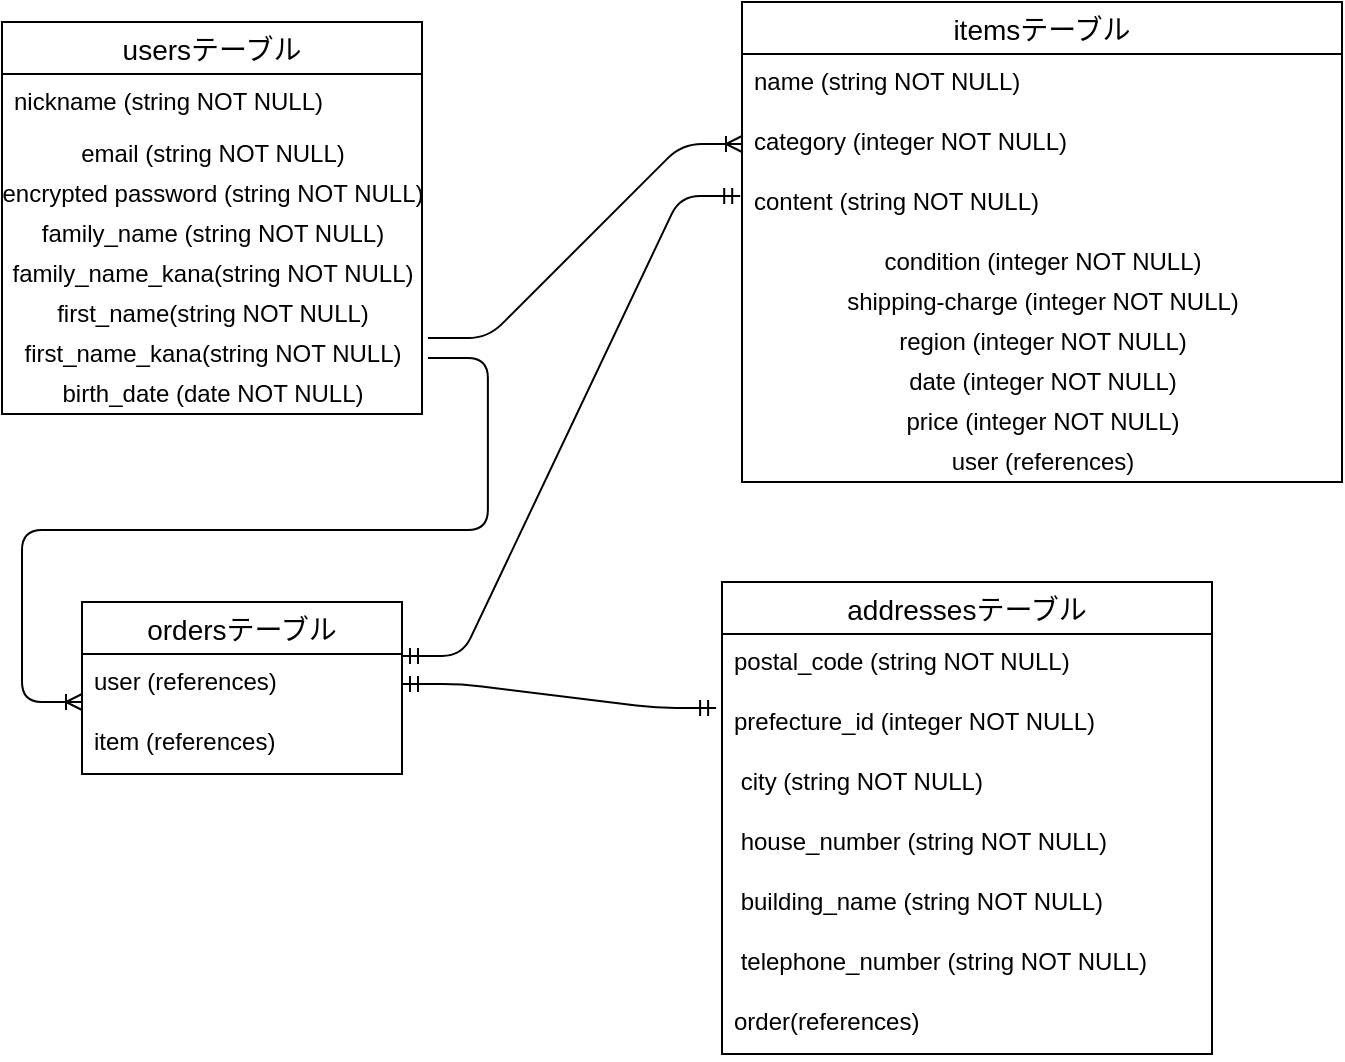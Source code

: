<mxfile>
    <diagram id="tEHMPJROxT0DVK9UIJLK" name="ページ1">
        <mxGraphModel dx="1795" dy="680" grid="1" gridSize="10" guides="1" tooltips="1" connect="1" arrows="0" fold="1" page="1" pageScale="1" pageWidth="827" pageHeight="1169" math="0" shadow="0">
            <root>
                <mxCell id="0"/>
                <mxCell id="1" parent="0"/>
                <mxCell id="20" value="usersテーブル" style="swimlane;fontStyle=0;childLayout=stackLayout;horizontal=1;startSize=26;horizontalStack=0;resizeParent=1;resizeParentMax=0;resizeLast=0;collapsible=1;marginBottom=0;align=center;fontSize=14;" parent="1" vertex="1">
                    <mxGeometry x="-810" y="30" width="210" height="196" as="geometry"/>
                </mxCell>
                <mxCell id="22" value="nickname (string NOT NULL)" style="text;strokeColor=none;fillColor=none;spacingLeft=4;spacingRight=4;overflow=hidden;rotatable=0;points=[[0,0.5],[1,0.5]];portConstraint=eastwest;fontSize=12;" parent="20" vertex="1">
                    <mxGeometry y="26" width="210" height="30" as="geometry"/>
                </mxCell>
                <mxCell id="PVqDGqIh_cQyaRlKdATP-35" value="email (string NOT NULL)" style="text;html=1;resizable=0;autosize=1;align=center;verticalAlign=middle;points=[];fillColor=none;strokeColor=none;rounded=0;" parent="20" vertex="1">
                    <mxGeometry y="56" width="210" height="20" as="geometry"/>
                </mxCell>
                <mxCell id="PVqDGqIh_cQyaRlKdATP-25" value="encrypted password (string NOT NULL)" style="text;html=1;resizable=0;autosize=1;align=center;verticalAlign=middle;points=[];fillColor=none;strokeColor=none;rounded=0;" parent="20" vertex="1">
                    <mxGeometry y="76" width="210" height="20" as="geometry"/>
                </mxCell>
                <mxCell id="PVqDGqIh_cQyaRlKdATP-28" value="family_name (string NOT NULL)" style="text;html=1;resizable=0;autosize=1;align=center;verticalAlign=middle;points=[];fillColor=none;strokeColor=none;rounded=0;" parent="20" vertex="1">
                    <mxGeometry y="96" width="210" height="20" as="geometry"/>
                </mxCell>
                <mxCell id="PVqDGqIh_cQyaRlKdATP-29" value="family_name_kana(string NOT NULL)" style="text;html=1;resizable=0;autosize=1;align=center;verticalAlign=middle;points=[];fillColor=none;strokeColor=none;rounded=0;" parent="20" vertex="1">
                    <mxGeometry y="116" width="210" height="20" as="geometry"/>
                </mxCell>
                <mxCell id="PVqDGqIh_cQyaRlKdATP-30" value="first_name(string NOT NULL)" style="text;html=1;resizable=0;autosize=1;align=center;verticalAlign=middle;points=[];fillColor=none;strokeColor=none;rounded=0;" parent="20" vertex="1">
                    <mxGeometry y="136" width="210" height="20" as="geometry"/>
                </mxCell>
                <mxCell id="PVqDGqIh_cQyaRlKdATP-31" value="first_name_kana(string NOT NULL)" style="text;html=1;resizable=0;autosize=1;align=center;verticalAlign=middle;points=[];fillColor=none;strokeColor=none;rounded=0;" parent="20" vertex="1">
                    <mxGeometry y="156" width="210" height="20" as="geometry"/>
                </mxCell>
                <mxCell id="PVqDGqIh_cQyaRlKdATP-32" value="birth_date (date NOT NULL)" style="text;html=1;resizable=0;autosize=1;align=center;verticalAlign=middle;points=[];fillColor=none;strokeColor=none;rounded=0;" parent="20" vertex="1">
                    <mxGeometry y="176" width="210" height="20" as="geometry"/>
                </mxCell>
                <mxCell id="PVqDGqIh_cQyaRlKdATP-37" value="itemsテーブル" style="swimlane;fontStyle=0;childLayout=stackLayout;horizontal=1;startSize=26;horizontalStack=0;resizeParent=1;resizeParentMax=0;resizeLast=0;collapsible=1;marginBottom=0;align=center;fontSize=14;" parent="1" vertex="1">
                    <mxGeometry x="-440" y="20" width="300" height="240" as="geometry">
                        <mxRectangle x="-450" y="30" width="120" height="26" as="alternateBounds"/>
                    </mxGeometry>
                </mxCell>
                <mxCell id="PVqDGqIh_cQyaRlKdATP-38" value="name (string NOT NULL)" style="text;strokeColor=none;fillColor=none;spacingLeft=4;spacingRight=4;overflow=hidden;rotatable=0;points=[[0,0.5],[1,0.5]];portConstraint=eastwest;fontSize=12;" parent="PVqDGqIh_cQyaRlKdATP-37" vertex="1">
                    <mxGeometry y="26" width="300" height="30" as="geometry"/>
                </mxCell>
                <mxCell id="PVqDGqIh_cQyaRlKdATP-40" value="category (integer NOT NULL)" style="text;strokeColor=none;fillColor=none;spacingLeft=4;spacingRight=4;overflow=hidden;rotatable=0;points=[[0,0.5],[1,0.5]];portConstraint=eastwest;fontSize=12;" parent="PVqDGqIh_cQyaRlKdATP-37" vertex="1">
                    <mxGeometry y="56" width="300" height="30" as="geometry"/>
                </mxCell>
                <mxCell id="PVqDGqIh_cQyaRlKdATP-39" value="content (string NOT NULL)" style="text;strokeColor=none;fillColor=none;spacingLeft=4;spacingRight=4;overflow=hidden;rotatable=0;points=[[0,0.5],[1,0.5]];portConstraint=eastwest;fontSize=12;" parent="PVqDGqIh_cQyaRlKdATP-37" vertex="1">
                    <mxGeometry y="86" width="300" height="34" as="geometry"/>
                </mxCell>
                <mxCell id="PVqDGqIh_cQyaRlKdATP-36" value="condition (integer NOT NULL)" style="text;html=1;resizable=0;autosize=1;align=center;verticalAlign=middle;points=[];fillColor=none;strokeColor=none;rounded=0;" parent="PVqDGqIh_cQyaRlKdATP-37" vertex="1">
                    <mxGeometry y="120" width="300" height="20" as="geometry"/>
                </mxCell>
                <mxCell id="PVqDGqIh_cQyaRlKdATP-44" value="shipping-charge (integer NOT NULL)" style="text;html=1;resizable=0;autosize=1;align=center;verticalAlign=middle;points=[];fillColor=none;strokeColor=none;rounded=0;" parent="PVqDGqIh_cQyaRlKdATP-37" vertex="1">
                    <mxGeometry y="140" width="300" height="20" as="geometry"/>
                </mxCell>
                <mxCell id="PVqDGqIh_cQyaRlKdATP-45" value="region (integer NOT NULL)" style="text;html=1;resizable=0;autosize=1;align=center;verticalAlign=middle;points=[];fillColor=none;strokeColor=none;rounded=0;" parent="PVqDGqIh_cQyaRlKdATP-37" vertex="1">
                    <mxGeometry y="160" width="300" height="20" as="geometry"/>
                </mxCell>
                <mxCell id="PVqDGqIh_cQyaRlKdATP-46" value="date (integer NOT NULL)" style="text;html=1;resizable=0;autosize=1;align=center;verticalAlign=middle;points=[];fillColor=none;strokeColor=none;rounded=0;" parent="PVqDGqIh_cQyaRlKdATP-37" vertex="1">
                    <mxGeometry y="180" width="300" height="20" as="geometry"/>
                </mxCell>
                <mxCell id="PVqDGqIh_cQyaRlKdATP-47" value="price (integer NOT NULL)" style="text;html=1;resizable=0;autosize=1;align=center;verticalAlign=middle;points=[];fillColor=none;strokeColor=none;rounded=0;" parent="PVqDGqIh_cQyaRlKdATP-37" vertex="1">
                    <mxGeometry y="200" width="300" height="20" as="geometry"/>
                </mxCell>
                <mxCell id="PVqDGqIh_cQyaRlKdATP-48" value="user (references)" style="text;html=1;resizable=0;autosize=1;align=center;verticalAlign=middle;points=[];fillColor=none;strokeColor=none;rounded=0;" parent="PVqDGqIh_cQyaRlKdATP-37" vertex="1">
                    <mxGeometry y="220" width="300" height="20" as="geometry"/>
                </mxCell>
                <mxCell id="PVqDGqIh_cQyaRlKdATP-49" value="ordersテーブル" style="swimlane;fontStyle=0;childLayout=stackLayout;horizontal=1;startSize=26;horizontalStack=0;resizeParent=1;resizeParentMax=0;resizeLast=0;collapsible=1;marginBottom=0;align=center;fontSize=14;" parent="1" vertex="1">
                    <mxGeometry x="-770" y="320" width="160" height="86" as="geometry"/>
                </mxCell>
                <mxCell id="PVqDGqIh_cQyaRlKdATP-50" value="user (references)" style="text;strokeColor=none;fillColor=none;spacingLeft=4;spacingRight=4;overflow=hidden;rotatable=0;points=[[0,0.5],[1,0.5]];portConstraint=eastwest;fontSize=12;" parent="PVqDGqIh_cQyaRlKdATP-49" vertex="1">
                    <mxGeometry y="26" width="160" height="30" as="geometry"/>
                </mxCell>
                <mxCell id="PVqDGqIh_cQyaRlKdATP-51" value="item (references)" style="text;strokeColor=none;fillColor=none;spacingLeft=4;spacingRight=4;overflow=hidden;rotatable=0;points=[[0,0.5],[1,0.5]];portConstraint=eastwest;fontSize=12;" parent="PVqDGqIh_cQyaRlKdATP-49" vertex="1">
                    <mxGeometry y="56" width="160" height="30" as="geometry"/>
                </mxCell>
                <mxCell id="PVqDGqIh_cQyaRlKdATP-57" value="addressesテーブル" style="swimlane;fontStyle=0;childLayout=stackLayout;horizontal=1;startSize=26;horizontalStack=0;resizeParent=1;resizeParentMax=0;resizeLast=0;collapsible=1;marginBottom=0;align=center;fontSize=14;" parent="1" vertex="1">
                    <mxGeometry x="-450" y="310" width="245" height="236" as="geometry"/>
                </mxCell>
                <mxCell id="PVqDGqIh_cQyaRlKdATP-58" value="postal_code (string NOT NULL)" style="text;strokeColor=none;fillColor=none;spacingLeft=4;spacingRight=4;overflow=hidden;rotatable=0;points=[[0,0.5],[1,0.5]];portConstraint=eastwest;fontSize=12;" parent="PVqDGqIh_cQyaRlKdATP-57" vertex="1">
                    <mxGeometry y="26" width="245" height="30" as="geometry"/>
                </mxCell>
                <mxCell id="PVqDGqIh_cQyaRlKdATP-59" value="prefecture_id (integer NOT NULL)" style="text;strokeColor=none;fillColor=none;spacingLeft=4;spacingRight=4;overflow=hidden;rotatable=0;points=[[0,0.5],[1,0.5]];portConstraint=eastwest;fontSize=12;" parent="PVqDGqIh_cQyaRlKdATP-57" vertex="1">
                    <mxGeometry y="56" width="245" height="30" as="geometry"/>
                </mxCell>
                <mxCell id="PVqDGqIh_cQyaRlKdATP-60" value=" city (string NOT NULL)" style="text;strokeColor=none;fillColor=none;spacingLeft=4;spacingRight=4;overflow=hidden;rotatable=0;points=[[0,0.5],[1,0.5]];portConstraint=eastwest;fontSize=12;" parent="PVqDGqIh_cQyaRlKdATP-57" vertex="1">
                    <mxGeometry y="86" width="245" height="30" as="geometry"/>
                </mxCell>
                <mxCell id="PVqDGqIh_cQyaRlKdATP-62" value=" house_number (string NOT NULL)" style="text;strokeColor=none;fillColor=none;spacingLeft=4;spacingRight=4;overflow=hidden;rotatable=0;points=[[0,0.5],[1,0.5]];portConstraint=eastwest;fontSize=12;" parent="PVqDGqIh_cQyaRlKdATP-57" vertex="1">
                    <mxGeometry y="116" width="245" height="30" as="geometry"/>
                </mxCell>
                <mxCell id="PVqDGqIh_cQyaRlKdATP-63" value=" building_name (string NOT NULL)" style="text;strokeColor=none;fillColor=none;spacingLeft=4;spacingRight=4;overflow=hidden;rotatable=0;points=[[0,0.5],[1,0.5]];portConstraint=eastwest;fontSize=12;" parent="PVqDGqIh_cQyaRlKdATP-57" vertex="1">
                    <mxGeometry y="146" width="245" height="30" as="geometry"/>
                </mxCell>
                <mxCell id="PVqDGqIh_cQyaRlKdATP-64" value=" telephone_number (string NOT NULL)" style="text;strokeColor=none;fillColor=none;spacingLeft=4;spacingRight=4;overflow=hidden;rotatable=0;points=[[0,0.5],[1,0.5]];portConstraint=eastwest;fontSize=12;" parent="PVqDGqIh_cQyaRlKdATP-57" vertex="1">
                    <mxGeometry y="176" width="245" height="30" as="geometry"/>
                </mxCell>
                <mxCell id="PVqDGqIh_cQyaRlKdATP-65" value="order(references)" style="text;strokeColor=none;fillColor=none;spacingLeft=4;spacingRight=4;overflow=hidden;rotatable=0;points=[[0,0.5],[1,0.5]];portConstraint=eastwest;fontSize=12;" parent="PVqDGqIh_cQyaRlKdATP-57" vertex="1">
                    <mxGeometry y="206" width="245" height="30" as="geometry"/>
                </mxCell>
                <mxCell id="PVqDGqIh_cQyaRlKdATP-74" value="" style="edgeStyle=entityRelationEdgeStyle;fontSize=12;html=1;endArrow=ERmandOne;startArrow=ERmandOne;entryX=-0.012;entryY=0.233;entryDx=0;entryDy=0;entryPerimeter=0;exitX=1;exitY=0.5;exitDx=0;exitDy=0;" parent="1" source="PVqDGqIh_cQyaRlKdATP-50" target="PVqDGqIh_cQyaRlKdATP-59" edge="1">
                    <mxGeometry width="100" height="100" relative="1" as="geometry">
                        <mxPoint x="-590" y="430" as="sourcePoint"/>
                        <mxPoint x="-490" y="330" as="targetPoint"/>
                    </mxGeometry>
                </mxCell>
                <mxCell id="PVqDGqIh_cQyaRlKdATP-75" value="" style="edgeStyle=entityRelationEdgeStyle;fontSize=12;html=1;endArrow=ERoneToMany;exitX=1.014;exitY=0.1;exitDx=0;exitDy=0;exitPerimeter=0;entryX=0;entryY=0.5;entryDx=0;entryDy=0;" parent="1" source="PVqDGqIh_cQyaRlKdATP-31" target="PVqDGqIh_cQyaRlKdATP-40" edge="1">
                    <mxGeometry width="100" height="100" relative="1" as="geometry">
                        <mxPoint x="-590" y="190" as="sourcePoint"/>
                        <mxPoint x="-470" y="90" as="targetPoint"/>
                    </mxGeometry>
                </mxCell>
                <mxCell id="PVqDGqIh_cQyaRlKdATP-76" value="" style="edgeStyle=entityRelationEdgeStyle;fontSize=12;html=1;endArrow=ERoneToMany;exitX=1.014;exitY=0.6;exitDx=0;exitDy=0;exitPerimeter=0;" parent="1" source="PVqDGqIh_cQyaRlKdATP-31" edge="1">
                    <mxGeometry width="100" height="100" relative="1" as="geometry">
                        <mxPoint x="-590" y="198" as="sourcePoint"/>
                        <mxPoint x="-770" y="370" as="targetPoint"/>
                    </mxGeometry>
                </mxCell>
                <mxCell id="PVqDGqIh_cQyaRlKdATP-77" value="" style="edgeStyle=entityRelationEdgeStyle;fontSize=12;html=1;endArrow=ERmandOne;startArrow=ERmandOne;exitX=1;exitY=0.033;exitDx=0;exitDy=0;entryX=-0.003;entryY=0.324;entryDx=0;entryDy=0;entryPerimeter=0;exitPerimeter=0;" parent="1" source="PVqDGqIh_cQyaRlKdATP-50" target="PVqDGqIh_cQyaRlKdATP-39" edge="1">
                    <mxGeometry width="100" height="100" relative="1" as="geometry">
                        <mxPoint x="-550" y="330" as="sourcePoint"/>
                        <mxPoint x="-450" y="230" as="targetPoint"/>
                    </mxGeometry>
                </mxCell>
            </root>
        </mxGraphModel>
    </diagram>
    <diagram id="FgZ3fADdnHLOMIlhms63" name="ページ2">
        <mxGraphModel dx="968" dy="447" grid="1" gridSize="10" guides="1" tooltips="1" connect="1" arrows="1" fold="1" page="1" pageScale="1" pageWidth="827" pageHeight="1169" math="0" shadow="0">
            <root>
                <mxCell id="fSAraVZnxRLLUpvcojy--0"/>
                <mxCell id="fSAraVZnxRLLUpvcojy--1" parent="fSAraVZnxRLLUpvcojy--0"/>
            </root>
        </mxGraphModel>
    </diagram>
</mxfile>